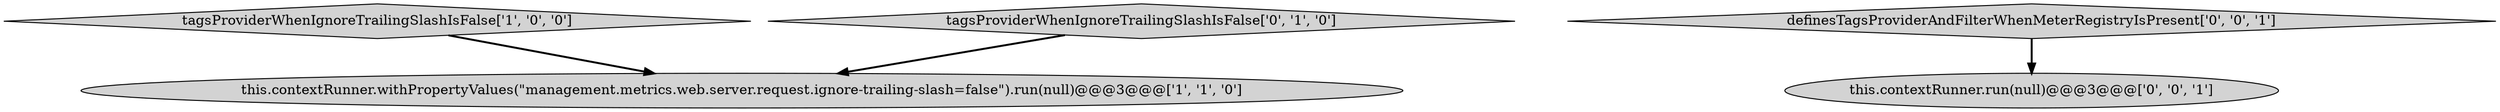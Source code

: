 digraph {
1 [style = filled, label = "this.contextRunner.withPropertyValues(\"management.metrics.web.server.request.ignore-trailing-slash=false\").run(null)@@@3@@@['1', '1', '0']", fillcolor = lightgray, shape = ellipse image = "AAA0AAABBB1BBB"];
0 [style = filled, label = "tagsProviderWhenIgnoreTrailingSlashIsFalse['1', '0', '0']", fillcolor = lightgray, shape = diamond image = "AAA0AAABBB1BBB"];
4 [style = filled, label = "this.contextRunner.run(null)@@@3@@@['0', '0', '1']", fillcolor = lightgray, shape = ellipse image = "AAA0AAABBB3BBB"];
3 [style = filled, label = "definesTagsProviderAndFilterWhenMeterRegistryIsPresent['0', '0', '1']", fillcolor = lightgray, shape = diamond image = "AAA0AAABBB3BBB"];
2 [style = filled, label = "tagsProviderWhenIgnoreTrailingSlashIsFalse['0', '1', '0']", fillcolor = lightgray, shape = diamond image = "AAA0AAABBB2BBB"];
3->4 [style = bold, label=""];
0->1 [style = bold, label=""];
2->1 [style = bold, label=""];
}
